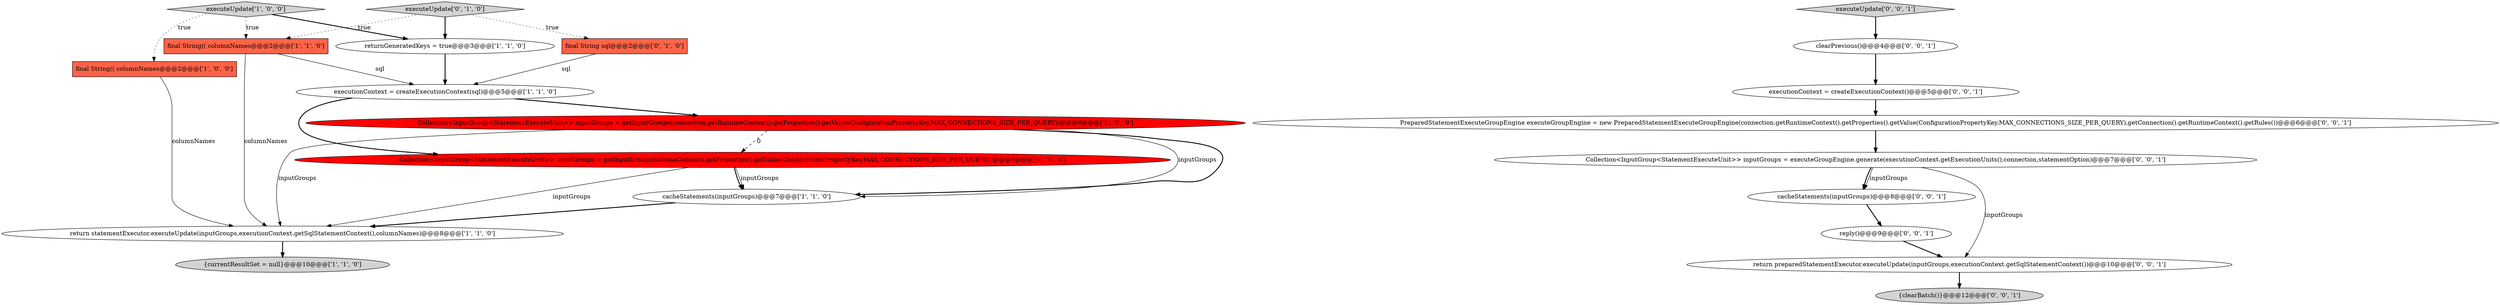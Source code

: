 digraph {
5 [style = filled, label = "{currentResultSet = null}@@@10@@@['1', '1', '0']", fillcolor = lightgray, shape = ellipse image = "AAA0AAABBB1BBB"];
8 [style = filled, label = "final String(( columnNames@@@2@@@['1', '1', '0']", fillcolor = tomato, shape = box image = "AAA0AAABBB1BBB"];
6 [style = filled, label = "final String(( columnNames@@@2@@@['1', '0', '0']", fillcolor = tomato, shape = box image = "AAA0AAABBB1BBB"];
7 [style = filled, label = "executeUpdate['1', '0', '0']", fillcolor = lightgray, shape = diamond image = "AAA0AAABBB1BBB"];
12 [style = filled, label = "clearPrevious()@@@4@@@['0', '0', '1']", fillcolor = white, shape = ellipse image = "AAA0AAABBB3BBB"];
17 [style = filled, label = "cacheStatements(inputGroups)@@@8@@@['0', '0', '1']", fillcolor = white, shape = ellipse image = "AAA0AAABBB3BBB"];
0 [style = filled, label = "executionContext = createExecutionContext(sql)@@@5@@@['1', '1', '0']", fillcolor = white, shape = ellipse image = "AAA0AAABBB1BBB"];
19 [style = filled, label = "reply()@@@9@@@['0', '0', '1']", fillcolor = white, shape = ellipse image = "AAA0AAABBB3BBB"];
2 [style = filled, label = "Collection<InputGroup<StatementExecuteUnit>> inputGroups = getInputGroups(connection.getRuntimeContext().getProperties().getValue(ConfigurationPropertyKey.MAX_CONNECTIONS_SIZE_PER_QUERY))@@@6@@@['1', '0', '0']", fillcolor = red, shape = ellipse image = "AAA1AAABBB1BBB"];
20 [style = filled, label = "Collection<InputGroup<StatementExecuteUnit>> inputGroups = executeGroupEngine.generate(executionContext.getExecutionUnits(),connection,statementOption)@@@7@@@['0', '0', '1']", fillcolor = white, shape = ellipse image = "AAA0AAABBB3BBB"];
9 [style = filled, label = "final String sql@@@2@@@['0', '1', '0']", fillcolor = tomato, shape = box image = "AAA0AAABBB2BBB"];
11 [style = filled, label = "executeUpdate['0', '1', '0']", fillcolor = lightgray, shape = diamond image = "AAA0AAABBB2BBB"];
18 [style = filled, label = "PreparedStatementExecuteGroupEngine executeGroupEngine = new PreparedStatementExecuteGroupEngine(connection.getRuntimeContext().getProperties().getValue(ConfigurationPropertyKey.MAX_CONNECTIONS_SIZE_PER_QUERY),getConnection().getRuntimeContext().getRules())@@@6@@@['0', '0', '1']", fillcolor = white, shape = ellipse image = "AAA0AAABBB3BBB"];
16 [style = filled, label = "executionContext = createExecutionContext()@@@5@@@['0', '0', '1']", fillcolor = white, shape = ellipse image = "AAA0AAABBB3BBB"];
14 [style = filled, label = "executeUpdate['0', '0', '1']", fillcolor = lightgray, shape = diamond image = "AAA0AAABBB3BBB"];
15 [style = filled, label = "return preparedStatementExecutor.executeUpdate(inputGroups,executionContext.getSqlStatementContext())@@@10@@@['0', '0', '1']", fillcolor = white, shape = ellipse image = "AAA0AAABBB3BBB"];
4 [style = filled, label = "returnGeneratedKeys = true@@@3@@@['1', '1', '0']", fillcolor = white, shape = ellipse image = "AAA0AAABBB1BBB"];
1 [style = filled, label = "return statementExecutor.executeUpdate(inputGroups,executionContext.getSqlStatementContext(),columnNames)@@@8@@@['1', '1', '0']", fillcolor = white, shape = ellipse image = "AAA0AAABBB1BBB"];
10 [style = filled, label = "Collection<InputGroup<StatementExecuteUnit>> inputGroups = getInputGroups(schemaContexts.getProperties().getValue(ConfigurationPropertyKey.MAX_CONNECTIONS_SIZE_PER_QUERY))@@@6@@@['0', '1', '0']", fillcolor = red, shape = ellipse image = "AAA1AAABBB2BBB"];
13 [style = filled, label = "{clearBatch()}@@@12@@@['0', '0', '1']", fillcolor = lightgray, shape = ellipse image = "AAA0AAABBB3BBB"];
3 [style = filled, label = "cacheStatements(inputGroups)@@@7@@@['1', '1', '0']", fillcolor = white, shape = ellipse image = "AAA0AAABBB1BBB"];
1->5 [style = bold, label=""];
2->1 [style = solid, label="inputGroups"];
7->6 [style = dotted, label="true"];
15->13 [style = bold, label=""];
16->18 [style = bold, label=""];
8->0 [style = solid, label="sql"];
20->17 [style = bold, label=""];
3->1 [style = bold, label=""];
2->3 [style = solid, label="inputGroups"];
2->3 [style = bold, label=""];
11->4 [style = bold, label=""];
0->2 [style = bold, label=""];
10->3 [style = bold, label=""];
11->9 [style = dotted, label="true"];
12->16 [style = bold, label=""];
9->0 [style = solid, label="sql"];
7->4 [style = bold, label=""];
20->17 [style = solid, label="inputGroups"];
10->3 [style = solid, label="inputGroups"];
17->19 [style = bold, label=""];
2->10 [style = dashed, label="0"];
4->0 [style = bold, label=""];
18->20 [style = bold, label=""];
0->10 [style = bold, label=""];
10->1 [style = solid, label="inputGroups"];
20->15 [style = solid, label="inputGroups"];
14->12 [style = bold, label=""];
6->1 [style = solid, label="columnNames"];
11->8 [style = dotted, label="true"];
19->15 [style = bold, label=""];
7->8 [style = dotted, label="true"];
8->1 [style = solid, label="columnNames"];
}
